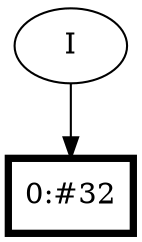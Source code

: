 // produced with flexfringe // ../../flexfringe/dfasat/flexfringe --ini=../../flexfringe/dfasat/ini/batch-mealy.ini prova.txt.dat 
digraph DFA {
	0 [label="root" shape=box];
		I -> 0;
	0 [ label="0:#32
" , penwidth=3.49651];
}
